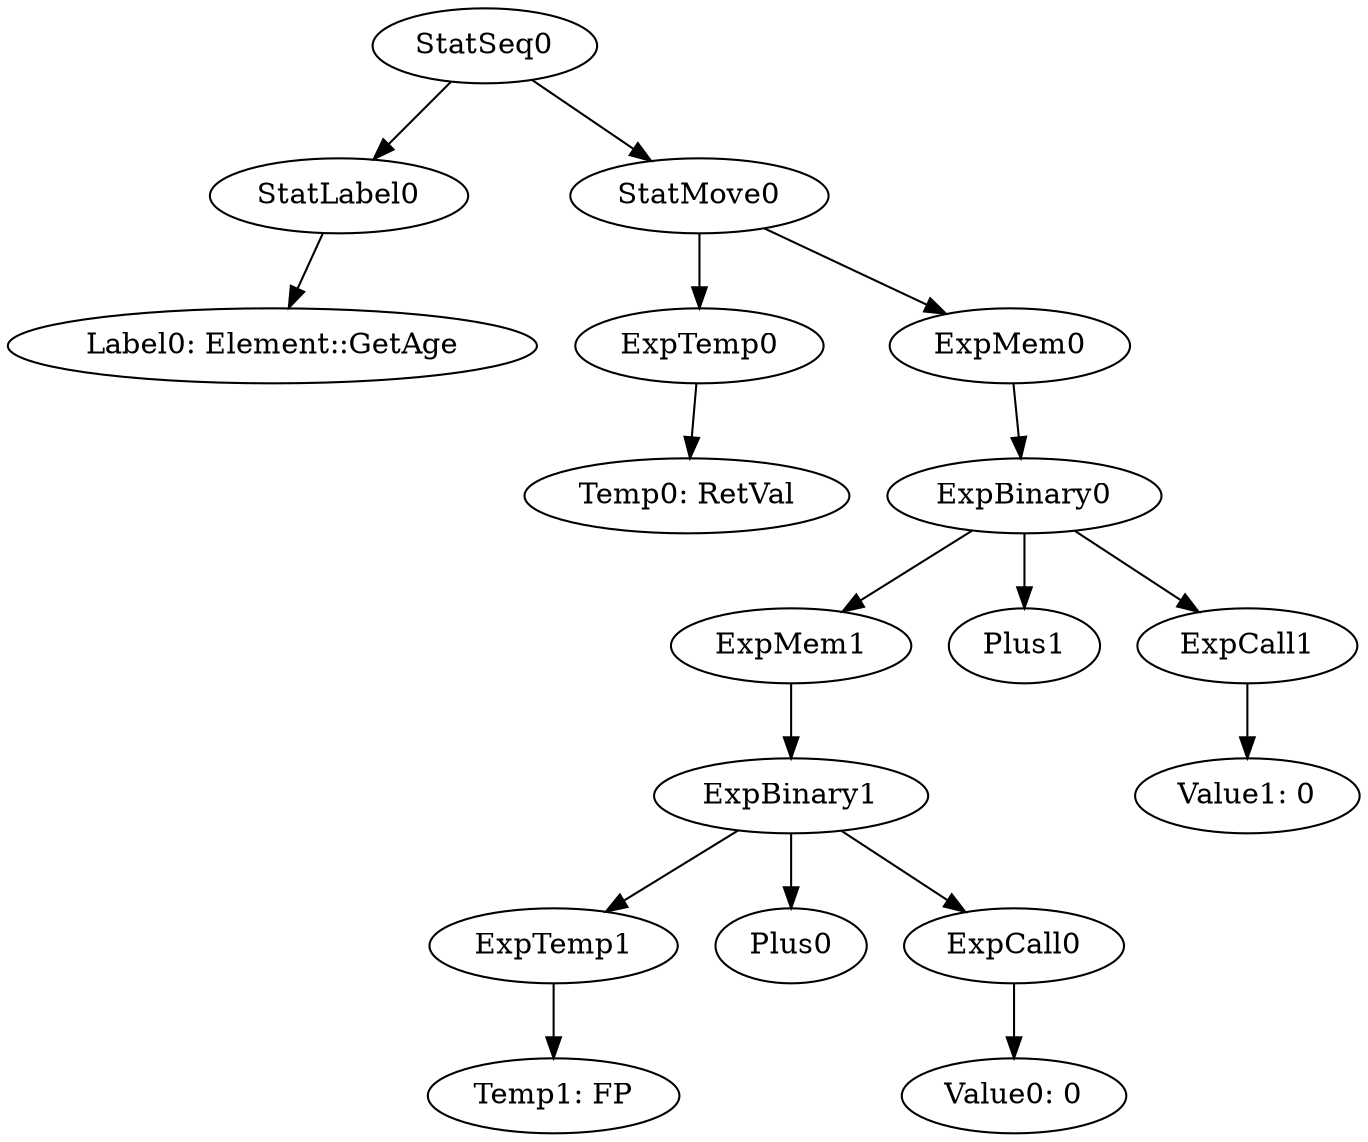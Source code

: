 digraph {
	ordering = out;
	StatMove0 -> ExpTemp0;
	StatMove0 -> ExpMem0;
	ExpBinary0 -> ExpMem1;
	ExpBinary0 -> Plus1;
	ExpBinary0 -> ExpCall1;
	ExpCall1 -> "Value1: 0";
	ExpTemp0 -> "Temp0: RetVal";
	StatSeq0 -> StatLabel0;
	StatSeq0 -> StatMove0;
	StatLabel0 -> "Label0: Element::GetAge";
	ExpTemp1 -> "Temp1: FP";
	ExpMem0 -> ExpBinary0;
	ExpBinary1 -> ExpTemp1;
	ExpBinary1 -> Plus0;
	ExpBinary1 -> ExpCall0;
	ExpCall0 -> "Value0: 0";
	ExpMem1 -> ExpBinary1;
}

